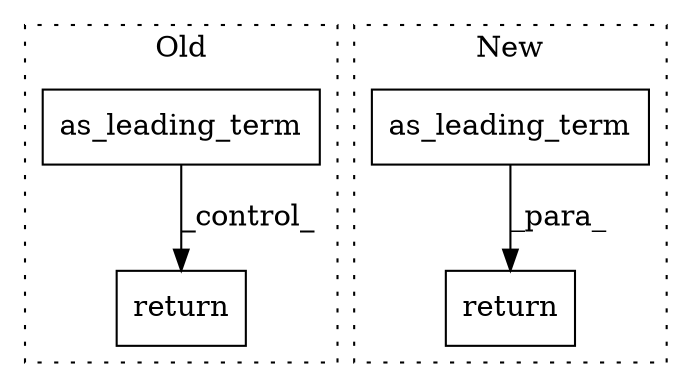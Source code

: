 digraph G {
subgraph cluster0 {
1 [label="as_leading_term" a="32" s="3637,3654" l="16,1" shape="box"];
4 [label="return" a="41" s="3758" l="7" shape="box"];
label = "Old";
style="dotted";
}
subgraph cluster1 {
2 [label="return" a="41" s="3733" l="7" shape="box"];
3 [label="as_leading_term" a="32" s="3744,3761" l="16,1" shape="box"];
label = "New";
style="dotted";
}
1 -> 4 [label="_control_"];
3 -> 2 [label="_para_"];
}